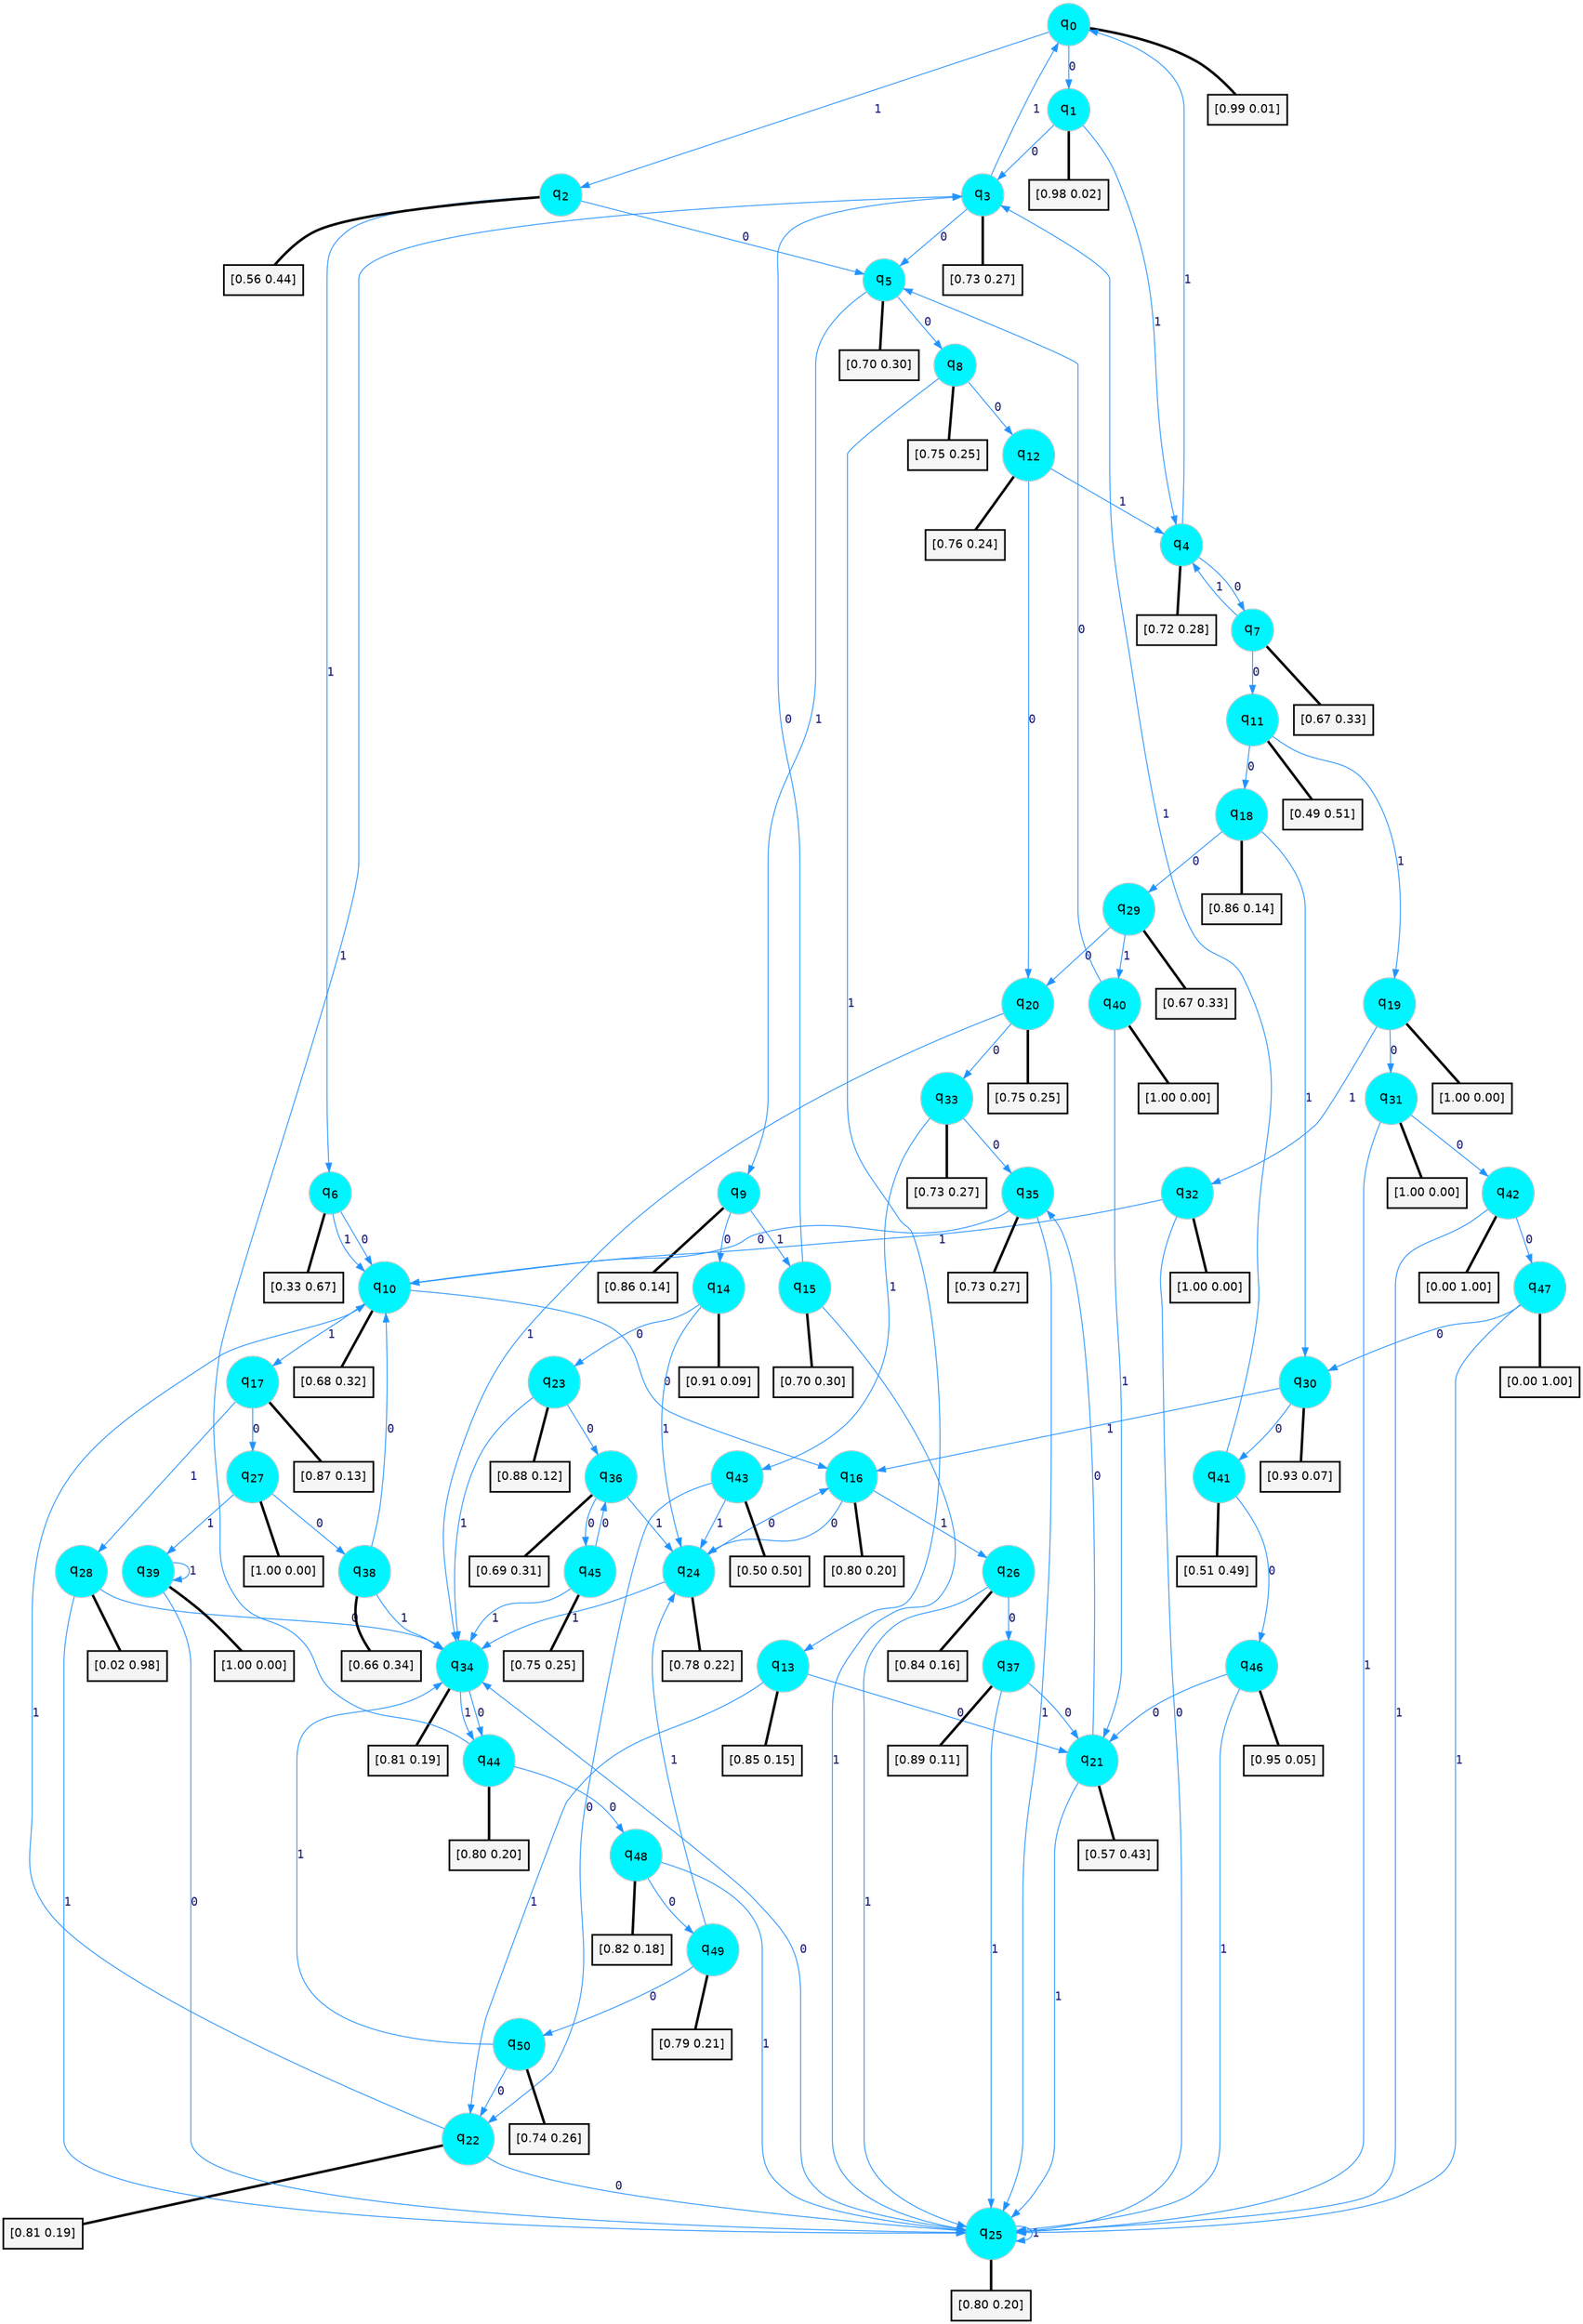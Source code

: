 digraph G {
graph [
bgcolor=transparent, dpi=300, rankdir=TD, size="40,25"];
node [
color=gray, fillcolor=turquoise1, fontcolor=black, fontname=Helvetica, fontsize=16, fontweight=bold, shape=circle, style=filled];
edge [
arrowsize=1, color=dodgerblue1, fontcolor=midnightblue, fontname=courier, fontweight=bold, penwidth=1, style=solid, weight=20];
0[label=<q<SUB>0</SUB>>];
1[label=<q<SUB>1</SUB>>];
2[label=<q<SUB>2</SUB>>];
3[label=<q<SUB>3</SUB>>];
4[label=<q<SUB>4</SUB>>];
5[label=<q<SUB>5</SUB>>];
6[label=<q<SUB>6</SUB>>];
7[label=<q<SUB>7</SUB>>];
8[label=<q<SUB>8</SUB>>];
9[label=<q<SUB>9</SUB>>];
10[label=<q<SUB>10</SUB>>];
11[label=<q<SUB>11</SUB>>];
12[label=<q<SUB>12</SUB>>];
13[label=<q<SUB>13</SUB>>];
14[label=<q<SUB>14</SUB>>];
15[label=<q<SUB>15</SUB>>];
16[label=<q<SUB>16</SUB>>];
17[label=<q<SUB>17</SUB>>];
18[label=<q<SUB>18</SUB>>];
19[label=<q<SUB>19</SUB>>];
20[label=<q<SUB>20</SUB>>];
21[label=<q<SUB>21</SUB>>];
22[label=<q<SUB>22</SUB>>];
23[label=<q<SUB>23</SUB>>];
24[label=<q<SUB>24</SUB>>];
25[label=<q<SUB>25</SUB>>];
26[label=<q<SUB>26</SUB>>];
27[label=<q<SUB>27</SUB>>];
28[label=<q<SUB>28</SUB>>];
29[label=<q<SUB>29</SUB>>];
30[label=<q<SUB>30</SUB>>];
31[label=<q<SUB>31</SUB>>];
32[label=<q<SUB>32</SUB>>];
33[label=<q<SUB>33</SUB>>];
34[label=<q<SUB>34</SUB>>];
35[label=<q<SUB>35</SUB>>];
36[label=<q<SUB>36</SUB>>];
37[label=<q<SUB>37</SUB>>];
38[label=<q<SUB>38</SUB>>];
39[label=<q<SUB>39</SUB>>];
40[label=<q<SUB>40</SUB>>];
41[label=<q<SUB>41</SUB>>];
42[label=<q<SUB>42</SUB>>];
43[label=<q<SUB>43</SUB>>];
44[label=<q<SUB>44</SUB>>];
45[label=<q<SUB>45</SUB>>];
46[label=<q<SUB>46</SUB>>];
47[label=<q<SUB>47</SUB>>];
48[label=<q<SUB>48</SUB>>];
49[label=<q<SUB>49</SUB>>];
50[label=<q<SUB>50</SUB>>];
51[label="[0.99 0.01]", shape=box,fontcolor=black, fontname=Helvetica, fontsize=14, penwidth=2, fillcolor=whitesmoke,color=black];
52[label="[0.98 0.02]", shape=box,fontcolor=black, fontname=Helvetica, fontsize=14, penwidth=2, fillcolor=whitesmoke,color=black];
53[label="[0.56 0.44]", shape=box,fontcolor=black, fontname=Helvetica, fontsize=14, penwidth=2, fillcolor=whitesmoke,color=black];
54[label="[0.73 0.27]", shape=box,fontcolor=black, fontname=Helvetica, fontsize=14, penwidth=2, fillcolor=whitesmoke,color=black];
55[label="[0.72 0.28]", shape=box,fontcolor=black, fontname=Helvetica, fontsize=14, penwidth=2, fillcolor=whitesmoke,color=black];
56[label="[0.70 0.30]", shape=box,fontcolor=black, fontname=Helvetica, fontsize=14, penwidth=2, fillcolor=whitesmoke,color=black];
57[label="[0.33 0.67]", shape=box,fontcolor=black, fontname=Helvetica, fontsize=14, penwidth=2, fillcolor=whitesmoke,color=black];
58[label="[0.67 0.33]", shape=box,fontcolor=black, fontname=Helvetica, fontsize=14, penwidth=2, fillcolor=whitesmoke,color=black];
59[label="[0.75 0.25]", shape=box,fontcolor=black, fontname=Helvetica, fontsize=14, penwidth=2, fillcolor=whitesmoke,color=black];
60[label="[0.86 0.14]", shape=box,fontcolor=black, fontname=Helvetica, fontsize=14, penwidth=2, fillcolor=whitesmoke,color=black];
61[label="[0.68 0.32]", shape=box,fontcolor=black, fontname=Helvetica, fontsize=14, penwidth=2, fillcolor=whitesmoke,color=black];
62[label="[0.49 0.51]", shape=box,fontcolor=black, fontname=Helvetica, fontsize=14, penwidth=2, fillcolor=whitesmoke,color=black];
63[label="[0.76 0.24]", shape=box,fontcolor=black, fontname=Helvetica, fontsize=14, penwidth=2, fillcolor=whitesmoke,color=black];
64[label="[0.85 0.15]", shape=box,fontcolor=black, fontname=Helvetica, fontsize=14, penwidth=2, fillcolor=whitesmoke,color=black];
65[label="[0.91 0.09]", shape=box,fontcolor=black, fontname=Helvetica, fontsize=14, penwidth=2, fillcolor=whitesmoke,color=black];
66[label="[0.70 0.30]", shape=box,fontcolor=black, fontname=Helvetica, fontsize=14, penwidth=2, fillcolor=whitesmoke,color=black];
67[label="[0.80 0.20]", shape=box,fontcolor=black, fontname=Helvetica, fontsize=14, penwidth=2, fillcolor=whitesmoke,color=black];
68[label="[0.87 0.13]", shape=box,fontcolor=black, fontname=Helvetica, fontsize=14, penwidth=2, fillcolor=whitesmoke,color=black];
69[label="[0.86 0.14]", shape=box,fontcolor=black, fontname=Helvetica, fontsize=14, penwidth=2, fillcolor=whitesmoke,color=black];
70[label="[1.00 0.00]", shape=box,fontcolor=black, fontname=Helvetica, fontsize=14, penwidth=2, fillcolor=whitesmoke,color=black];
71[label="[0.75 0.25]", shape=box,fontcolor=black, fontname=Helvetica, fontsize=14, penwidth=2, fillcolor=whitesmoke,color=black];
72[label="[0.57 0.43]", shape=box,fontcolor=black, fontname=Helvetica, fontsize=14, penwidth=2, fillcolor=whitesmoke,color=black];
73[label="[0.81 0.19]", shape=box,fontcolor=black, fontname=Helvetica, fontsize=14, penwidth=2, fillcolor=whitesmoke,color=black];
74[label="[0.88 0.12]", shape=box,fontcolor=black, fontname=Helvetica, fontsize=14, penwidth=2, fillcolor=whitesmoke,color=black];
75[label="[0.78 0.22]", shape=box,fontcolor=black, fontname=Helvetica, fontsize=14, penwidth=2, fillcolor=whitesmoke,color=black];
76[label="[0.80 0.20]", shape=box,fontcolor=black, fontname=Helvetica, fontsize=14, penwidth=2, fillcolor=whitesmoke,color=black];
77[label="[0.84 0.16]", shape=box,fontcolor=black, fontname=Helvetica, fontsize=14, penwidth=2, fillcolor=whitesmoke,color=black];
78[label="[1.00 0.00]", shape=box,fontcolor=black, fontname=Helvetica, fontsize=14, penwidth=2, fillcolor=whitesmoke,color=black];
79[label="[0.02 0.98]", shape=box,fontcolor=black, fontname=Helvetica, fontsize=14, penwidth=2, fillcolor=whitesmoke,color=black];
80[label="[0.67 0.33]", shape=box,fontcolor=black, fontname=Helvetica, fontsize=14, penwidth=2, fillcolor=whitesmoke,color=black];
81[label="[0.93 0.07]", shape=box,fontcolor=black, fontname=Helvetica, fontsize=14, penwidth=2, fillcolor=whitesmoke,color=black];
82[label="[1.00 0.00]", shape=box,fontcolor=black, fontname=Helvetica, fontsize=14, penwidth=2, fillcolor=whitesmoke,color=black];
83[label="[1.00 0.00]", shape=box,fontcolor=black, fontname=Helvetica, fontsize=14, penwidth=2, fillcolor=whitesmoke,color=black];
84[label="[0.73 0.27]", shape=box,fontcolor=black, fontname=Helvetica, fontsize=14, penwidth=2, fillcolor=whitesmoke,color=black];
85[label="[0.81 0.19]", shape=box,fontcolor=black, fontname=Helvetica, fontsize=14, penwidth=2, fillcolor=whitesmoke,color=black];
86[label="[0.73 0.27]", shape=box,fontcolor=black, fontname=Helvetica, fontsize=14, penwidth=2, fillcolor=whitesmoke,color=black];
87[label="[0.69 0.31]", shape=box,fontcolor=black, fontname=Helvetica, fontsize=14, penwidth=2, fillcolor=whitesmoke,color=black];
88[label="[0.89 0.11]", shape=box,fontcolor=black, fontname=Helvetica, fontsize=14, penwidth=2, fillcolor=whitesmoke,color=black];
89[label="[0.66 0.34]", shape=box,fontcolor=black, fontname=Helvetica, fontsize=14, penwidth=2, fillcolor=whitesmoke,color=black];
90[label="[1.00 0.00]", shape=box,fontcolor=black, fontname=Helvetica, fontsize=14, penwidth=2, fillcolor=whitesmoke,color=black];
91[label="[1.00 0.00]", shape=box,fontcolor=black, fontname=Helvetica, fontsize=14, penwidth=2, fillcolor=whitesmoke,color=black];
92[label="[0.51 0.49]", shape=box,fontcolor=black, fontname=Helvetica, fontsize=14, penwidth=2, fillcolor=whitesmoke,color=black];
93[label="[0.00 1.00]", shape=box,fontcolor=black, fontname=Helvetica, fontsize=14, penwidth=2, fillcolor=whitesmoke,color=black];
94[label="[0.50 0.50]", shape=box,fontcolor=black, fontname=Helvetica, fontsize=14, penwidth=2, fillcolor=whitesmoke,color=black];
95[label="[0.80 0.20]", shape=box,fontcolor=black, fontname=Helvetica, fontsize=14, penwidth=2, fillcolor=whitesmoke,color=black];
96[label="[0.75 0.25]", shape=box,fontcolor=black, fontname=Helvetica, fontsize=14, penwidth=2, fillcolor=whitesmoke,color=black];
97[label="[0.95 0.05]", shape=box,fontcolor=black, fontname=Helvetica, fontsize=14, penwidth=2, fillcolor=whitesmoke,color=black];
98[label="[0.00 1.00]", shape=box,fontcolor=black, fontname=Helvetica, fontsize=14, penwidth=2, fillcolor=whitesmoke,color=black];
99[label="[0.82 0.18]", shape=box,fontcolor=black, fontname=Helvetica, fontsize=14, penwidth=2, fillcolor=whitesmoke,color=black];
100[label="[0.79 0.21]", shape=box,fontcolor=black, fontname=Helvetica, fontsize=14, penwidth=2, fillcolor=whitesmoke,color=black];
101[label="[0.74 0.26]", shape=box,fontcolor=black, fontname=Helvetica, fontsize=14, penwidth=2, fillcolor=whitesmoke,color=black];
0->1 [label=0];
0->2 [label=1];
0->51 [arrowhead=none, penwidth=3,color=black];
1->3 [label=0];
1->4 [label=1];
1->52 [arrowhead=none, penwidth=3,color=black];
2->5 [label=0];
2->6 [label=1];
2->53 [arrowhead=none, penwidth=3,color=black];
3->5 [label=0];
3->0 [label=1];
3->54 [arrowhead=none, penwidth=3,color=black];
4->7 [label=0];
4->0 [label=1];
4->55 [arrowhead=none, penwidth=3,color=black];
5->8 [label=0];
5->9 [label=1];
5->56 [arrowhead=none, penwidth=3,color=black];
6->10 [label=0];
6->10 [label=1];
6->57 [arrowhead=none, penwidth=3,color=black];
7->11 [label=0];
7->4 [label=1];
7->58 [arrowhead=none, penwidth=3,color=black];
8->12 [label=0];
8->13 [label=1];
8->59 [arrowhead=none, penwidth=3,color=black];
9->14 [label=0];
9->15 [label=1];
9->60 [arrowhead=none, penwidth=3,color=black];
10->16 [label=0];
10->17 [label=1];
10->61 [arrowhead=none, penwidth=3,color=black];
11->18 [label=0];
11->19 [label=1];
11->62 [arrowhead=none, penwidth=3,color=black];
12->20 [label=0];
12->4 [label=1];
12->63 [arrowhead=none, penwidth=3,color=black];
13->21 [label=0];
13->22 [label=1];
13->64 [arrowhead=none, penwidth=3,color=black];
14->23 [label=0];
14->24 [label=1];
14->65 [arrowhead=none, penwidth=3,color=black];
15->3 [label=0];
15->25 [label=1];
15->66 [arrowhead=none, penwidth=3,color=black];
16->24 [label=0];
16->26 [label=1];
16->67 [arrowhead=none, penwidth=3,color=black];
17->27 [label=0];
17->28 [label=1];
17->68 [arrowhead=none, penwidth=3,color=black];
18->29 [label=0];
18->30 [label=1];
18->69 [arrowhead=none, penwidth=3,color=black];
19->31 [label=0];
19->32 [label=1];
19->70 [arrowhead=none, penwidth=3,color=black];
20->33 [label=0];
20->34 [label=1];
20->71 [arrowhead=none, penwidth=3,color=black];
21->35 [label=0];
21->25 [label=1];
21->72 [arrowhead=none, penwidth=3,color=black];
22->25 [label=0];
22->10 [label=1];
22->73 [arrowhead=none, penwidth=3,color=black];
23->36 [label=0];
23->34 [label=1];
23->74 [arrowhead=none, penwidth=3,color=black];
24->16 [label=0];
24->34 [label=1];
24->75 [arrowhead=none, penwidth=3,color=black];
25->34 [label=0];
25->25 [label=1];
25->76 [arrowhead=none, penwidth=3,color=black];
26->37 [label=0];
26->25 [label=1];
26->77 [arrowhead=none, penwidth=3,color=black];
27->38 [label=0];
27->39 [label=1];
27->78 [arrowhead=none, penwidth=3,color=black];
28->34 [label=0];
28->25 [label=1];
28->79 [arrowhead=none, penwidth=3,color=black];
29->20 [label=0];
29->40 [label=1];
29->80 [arrowhead=none, penwidth=3,color=black];
30->41 [label=0];
30->16 [label=1];
30->81 [arrowhead=none, penwidth=3,color=black];
31->42 [label=0];
31->25 [label=1];
31->82 [arrowhead=none, penwidth=3,color=black];
32->25 [label=0];
32->10 [label=1];
32->83 [arrowhead=none, penwidth=3,color=black];
33->35 [label=0];
33->43 [label=1];
33->84 [arrowhead=none, penwidth=3,color=black];
34->44 [label=0];
34->44 [label=1];
34->85 [arrowhead=none, penwidth=3,color=black];
35->10 [label=0];
35->25 [label=1];
35->86 [arrowhead=none, penwidth=3,color=black];
36->45 [label=0];
36->24 [label=1];
36->87 [arrowhead=none, penwidth=3,color=black];
37->21 [label=0];
37->25 [label=1];
37->88 [arrowhead=none, penwidth=3,color=black];
38->10 [label=0];
38->34 [label=1];
38->89 [arrowhead=none, penwidth=3,color=black];
39->25 [label=0];
39->39 [label=1];
39->90 [arrowhead=none, penwidth=3,color=black];
40->5 [label=0];
40->21 [label=1];
40->91 [arrowhead=none, penwidth=3,color=black];
41->46 [label=0];
41->3 [label=1];
41->92 [arrowhead=none, penwidth=3,color=black];
42->47 [label=0];
42->25 [label=1];
42->93 [arrowhead=none, penwidth=3,color=black];
43->22 [label=0];
43->24 [label=1];
43->94 [arrowhead=none, penwidth=3,color=black];
44->48 [label=0];
44->3 [label=1];
44->95 [arrowhead=none, penwidth=3,color=black];
45->36 [label=0];
45->34 [label=1];
45->96 [arrowhead=none, penwidth=3,color=black];
46->21 [label=0];
46->25 [label=1];
46->97 [arrowhead=none, penwidth=3,color=black];
47->30 [label=0];
47->25 [label=1];
47->98 [arrowhead=none, penwidth=3,color=black];
48->49 [label=0];
48->25 [label=1];
48->99 [arrowhead=none, penwidth=3,color=black];
49->50 [label=0];
49->24 [label=1];
49->100 [arrowhead=none, penwidth=3,color=black];
50->22 [label=0];
50->34 [label=1];
50->101 [arrowhead=none, penwidth=3,color=black];
}

